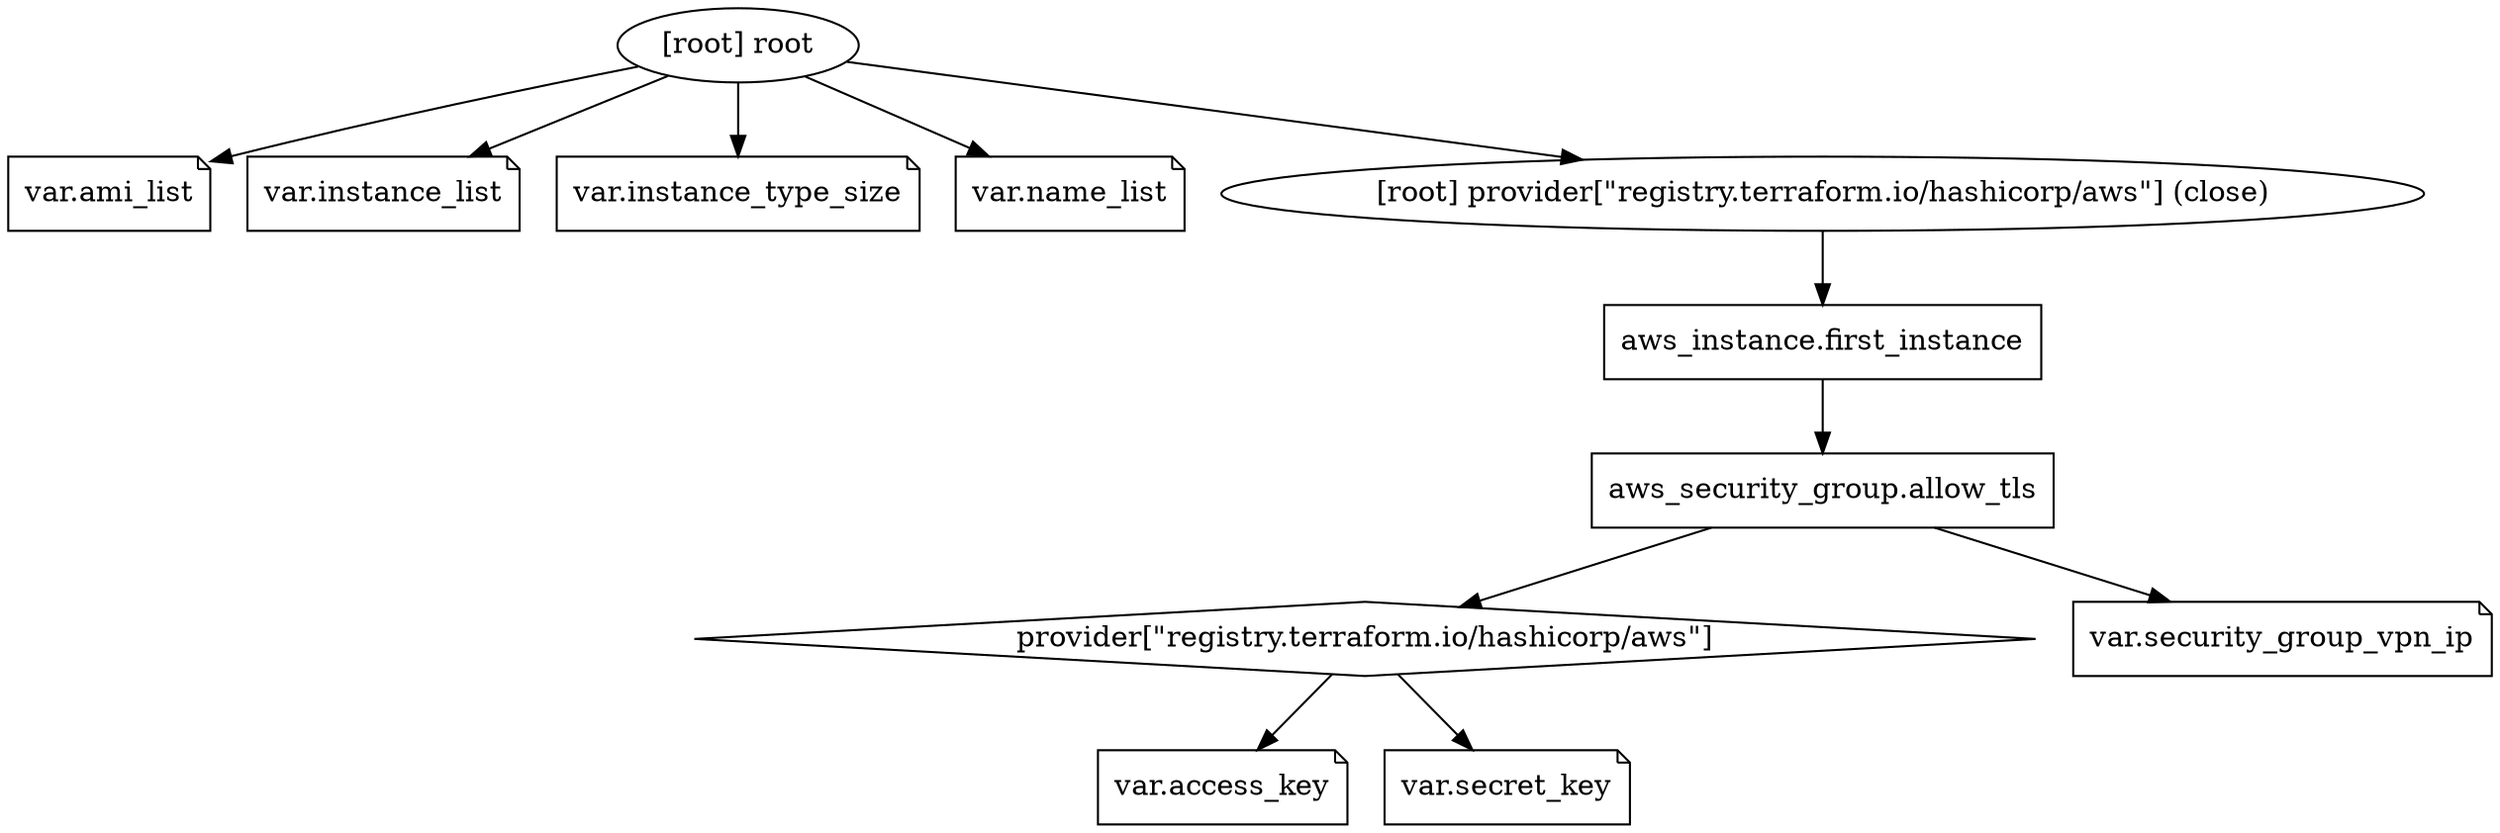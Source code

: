 digraph {
	compound = "true"
	newrank = "true"
	subgraph "root" {
		"[root] aws_instance.first_instance (expand)" [label = "aws_instance.first_instance", shape = "box"]
		"[root] aws_security_group.allow_tls (expand)" [label = "aws_security_group.allow_tls", shape = "box"]
		"[root] provider[\"registry.terraform.io/hashicorp/aws\"]" [label = "provider[\"registry.terraform.io/hashicorp/aws\"]", shape = "diamond"]
		"[root] var.access_key" [label = "var.access_key", shape = "note"]
		"[root] var.ami_list" [label = "var.ami_list", shape = "note"]
		"[root] var.instance_list" [label = "var.instance_list", shape = "note"]
		"[root] var.instance_type_size" [label = "var.instance_type_size", shape = "note"]
		"[root] var.name_list" [label = "var.name_list", shape = "note"]
		"[root] var.secret_key" [label = "var.secret_key", shape = "note"]
		"[root] var.security_group_vpn_ip" [label = "var.security_group_vpn_ip", shape = "note"]
		"[root] aws_instance.first_instance (expand)" -> "[root] aws_security_group.allow_tls (expand)"
		"[root] aws_security_group.allow_tls (expand)" -> "[root] provider[\"registry.terraform.io/hashicorp/aws\"]"
		"[root] aws_security_group.allow_tls (expand)" -> "[root] var.security_group_vpn_ip"
		"[root] provider[\"registry.terraform.io/hashicorp/aws\"] (close)" -> "[root] aws_instance.first_instance (expand)"
		"[root] provider[\"registry.terraform.io/hashicorp/aws\"]" -> "[root] var.access_key"
		"[root] provider[\"registry.terraform.io/hashicorp/aws\"]" -> "[root] var.secret_key"
		"[root] root" -> "[root] provider[\"registry.terraform.io/hashicorp/aws\"] (close)"
		"[root] root" -> "[root] var.ami_list"
		"[root] root" -> "[root] var.instance_list"
		"[root] root" -> "[root] var.instance_type_size"
		"[root] root" -> "[root] var.name_list"
	}
}

